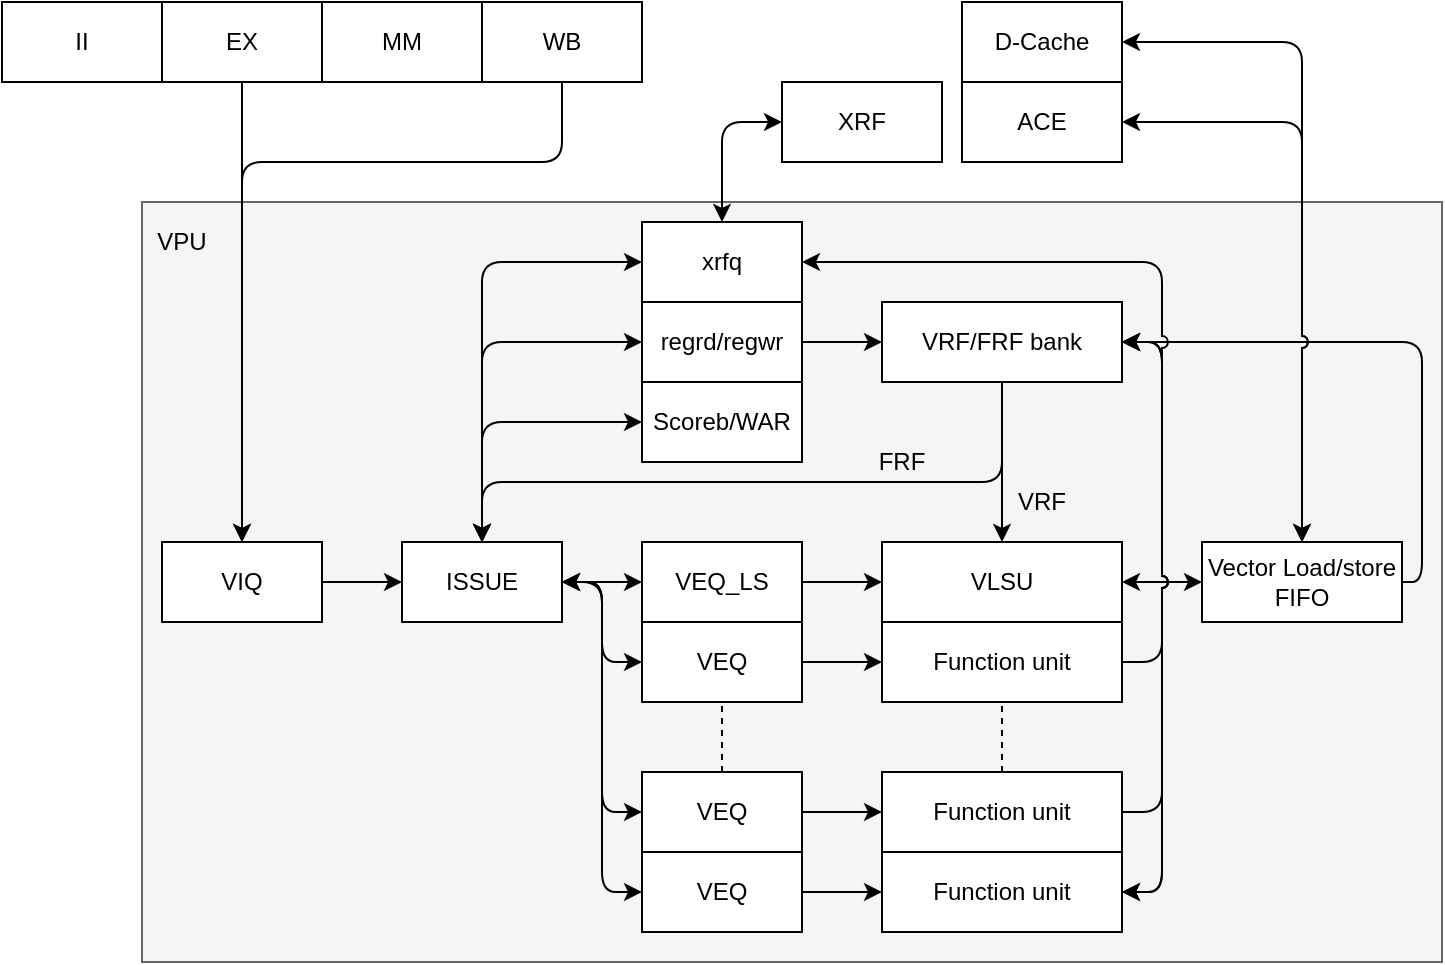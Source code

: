 <mxfile version="13.9.9" type="device"><diagram id="W9K3-x5D-nuAXvY7YuG-" name="第1頁"><mxGraphModel dx="1027" dy="896" grid="1" gridSize="10" guides="1" tooltips="1" connect="1" arrows="1" fold="1" page="1" pageScale="1" pageWidth="827" pageHeight="1169" background="#ffffff" math="0" shadow="0"><root><mxCell id="0"/><mxCell id="1" parent="0"/><mxCell id="xCIXC06bhGJCeAXSdkr0-359" value="" style="rounded=0;whiteSpace=wrap;html=1;fillColor=#f5f5f5;strokeColor=#666666;fontColor=#333333;" parent="1" vertex="1"><mxGeometry x="110" y="300" width="650" height="380" as="geometry"/></mxCell><mxCell id="xCIXC06bhGJCeAXSdkr0-373" style="edgeStyle=orthogonalEdgeStyle;rounded=1;jumpStyle=arc;orthogonalLoop=1;jettySize=auto;html=1;exitX=1;exitY=0.5;exitDx=0;exitDy=0;entryX=0;entryY=0.5;entryDx=0;entryDy=0;startArrow=classic;startFill=1;" parent="1" source="xCIXC06bhGJCeAXSdkr0-147" target="xCIXC06bhGJCeAXSdkr0-367" edge="1"><mxGeometry relative="1" as="geometry"/></mxCell><mxCell id="xCIXC06bhGJCeAXSdkr0-147" value="VLSU" style="rounded=0;whiteSpace=wrap;html=1;" parent="1" vertex="1"><mxGeometry x="480" y="470" width="120" height="40" as="geometry"/></mxCell><mxCell id="xCIXC06bhGJCeAXSdkr0-1" value="II" style="rounded=0;whiteSpace=wrap;html=1;" parent="1" vertex="1"><mxGeometry x="40" y="200" width="80" height="40" as="geometry"/></mxCell><mxCell id="xCIXC06bhGJCeAXSdkr0-2" value="EX" style="rounded=0;whiteSpace=wrap;html=1;" parent="1" vertex="1"><mxGeometry x="120" y="200" width="80" height="40" as="geometry"/></mxCell><mxCell id="xCIXC06bhGJCeAXSdkr0-3" value="MM" style="rounded=0;whiteSpace=wrap;html=1;" parent="1" vertex="1"><mxGeometry x="200" y="200" width="80" height="40" as="geometry"/></mxCell><mxCell id="xCIXC06bhGJCeAXSdkr0-383" style="edgeStyle=orthogonalEdgeStyle;rounded=1;jumpStyle=arc;orthogonalLoop=1;jettySize=auto;html=1;exitX=0.5;exitY=1;exitDx=0;exitDy=0;startArrow=none;startFill=0;" parent="1" source="xCIXC06bhGJCeAXSdkr0-4" edge="1"><mxGeometry relative="1" as="geometry"><mxPoint x="160" y="470.0" as="targetPoint"/><Array as="points"><mxPoint x="320" y="280"/><mxPoint x="160" y="280"/></Array></mxGeometry></mxCell><mxCell id="xCIXC06bhGJCeAXSdkr0-4" value="WB" style="rounded=0;whiteSpace=wrap;html=1;" parent="1" vertex="1"><mxGeometry x="280" y="200" width="80" height="40" as="geometry"/></mxCell><mxCell id="xCIXC06bhGJCeAXSdkr0-11" style="edgeStyle=orthogonalEdgeStyle;rounded=0;orthogonalLoop=1;jettySize=auto;html=1;entryX=0;entryY=0.5;entryDx=0;entryDy=0;" parent="1" source="xCIXC06bhGJCeAXSdkr0-7" target="xCIXC06bhGJCeAXSdkr0-8" edge="1"><mxGeometry relative="1" as="geometry"/></mxCell><mxCell id="xCIXC06bhGJCeAXSdkr0-7" value="VIQ" style="rounded=0;whiteSpace=wrap;html=1;" parent="1" vertex="1"><mxGeometry x="120" y="470" width="80" height="40" as="geometry"/></mxCell><mxCell id="xCIXC06bhGJCeAXSdkr0-327" style="edgeStyle=orthogonalEdgeStyle;rounded=1;jumpStyle=none;orthogonalLoop=1;jettySize=auto;html=1;entryX=0;entryY=0.5;entryDx=0;entryDy=0;startArrow=classic;startFill=1;" parent="1" source="xCIXC06bhGJCeAXSdkr0-8" target="xCIXC06bhGJCeAXSdkr0-250" edge="1"><mxGeometry relative="1" as="geometry"/></mxCell><mxCell id="xCIXC06bhGJCeAXSdkr0-328" style="edgeStyle=orthogonalEdgeStyle;rounded=1;jumpStyle=none;orthogonalLoop=1;jettySize=auto;html=1;entryX=0;entryY=0.5;entryDx=0;entryDy=0;startArrow=classic;startFill=1;" parent="1" source="xCIXC06bhGJCeAXSdkr0-8" target="xCIXC06bhGJCeAXSdkr0-315" edge="1"><mxGeometry relative="1" as="geometry"><Array as="points"><mxPoint x="340" y="490"/><mxPoint x="340" y="605"/></Array></mxGeometry></mxCell><mxCell id="xCIXC06bhGJCeAXSdkr0-363" style="edgeStyle=orthogonalEdgeStyle;rounded=1;jumpStyle=arc;orthogonalLoop=1;jettySize=auto;html=1;exitX=1;exitY=0.5;exitDx=0;exitDy=0;entryX=0;entryY=0.5;entryDx=0;entryDy=0;startArrow=none;startFill=0;" parent="1" source="xCIXC06bhGJCeAXSdkr0-8" target="xCIXC06bhGJCeAXSdkr0-362" edge="1"><mxGeometry relative="1" as="geometry"/></mxCell><mxCell id="xCIXC06bhGJCeAXSdkr0-8" value="ISSUE" style="rounded=0;whiteSpace=wrap;html=1;" parent="1" vertex="1"><mxGeometry x="240" y="470" width="80" height="40" as="geometry"/></mxCell><mxCell id="xCIXC06bhGJCeAXSdkr0-330" style="edgeStyle=orthogonalEdgeStyle;rounded=1;jumpStyle=none;orthogonalLoop=1;jettySize=auto;html=1;entryX=0;entryY=0.5;entryDx=0;entryDy=0;startArrow=none;startFill=0;" parent="1" source="xCIXC06bhGJCeAXSdkr0-12" target="xCIXC06bhGJCeAXSdkr0-147" edge="1"><mxGeometry relative="1" as="geometry"/></mxCell><mxCell id="xCIXC06bhGJCeAXSdkr0-12" value="VEQ_LS" style="rounded=0;whiteSpace=wrap;html=1;" parent="1" vertex="1"><mxGeometry x="360" y="470" width="80" height="40" as="geometry"/></mxCell><mxCell id="xCIXC06bhGJCeAXSdkr0-246" style="edgeStyle=orthogonalEdgeStyle;rounded=1;jumpStyle=arc;orthogonalLoop=1;jettySize=auto;html=1;entryX=0;entryY=0.5;entryDx=0;entryDy=0;" parent="1" source="xCIXC06bhGJCeAXSdkr0-35" target="xCIXC06bhGJCeAXSdkr0-38" edge="1"><mxGeometry relative="1" as="geometry"/></mxCell><mxCell id="xCIXC06bhGJCeAXSdkr0-35" value="regrd/regwr" style="rounded=0;whiteSpace=wrap;html=1;" parent="1" vertex="1"><mxGeometry x="360" y="350" width="80" height="40" as="geometry"/></mxCell><mxCell id="xCIXC06bhGJCeAXSdkr0-380" style="edgeStyle=orthogonalEdgeStyle;rounded=1;jumpStyle=arc;orthogonalLoop=1;jettySize=auto;html=1;exitX=0.5;exitY=0;exitDx=0;exitDy=0;entryX=0;entryY=0.5;entryDx=0;entryDy=0;startArrow=classic;startFill=1;" parent="1" source="xCIXC06bhGJCeAXSdkr0-37" target="xCIXC06bhGJCeAXSdkr0-378" edge="1"><mxGeometry relative="1" as="geometry"/></mxCell><mxCell id="xCIXC06bhGJCeAXSdkr0-37" value="xrfq" style="rounded=0;whiteSpace=wrap;html=1;" parent="1" vertex="1"><mxGeometry x="360" y="310" width="80" height="40" as="geometry"/></mxCell><mxCell id="xCIXC06bhGJCeAXSdkr0-45" value="" style="endArrow=none;startArrow=classic;html=1;entryX=0.5;entryY=1;entryDx=0;entryDy=0;exitX=0.5;exitY=0;exitDx=0;exitDy=0;startFill=1;endFill=0;" parent="1" source="xCIXC06bhGJCeAXSdkr0-7" target="xCIXC06bhGJCeAXSdkr0-2" edge="1"><mxGeometry width="50" height="50" relative="1" as="geometry"><mxPoint x="60" y="410" as="sourcePoint"/><mxPoint x="110" y="360" as="targetPoint"/></mxGeometry></mxCell><mxCell id="xCIXC06bhGJCeAXSdkr0-47" value="" style="endArrow=classic;startArrow=classic;html=1;entryX=0;entryY=0.5;entryDx=0;entryDy=0;exitX=0.5;exitY=0;exitDx=0;exitDy=0;edgeStyle=orthogonalEdgeStyle;" parent="1" source="xCIXC06bhGJCeAXSdkr0-8" target="xCIXC06bhGJCeAXSdkr0-35" edge="1"><mxGeometry width="50" height="50" relative="1" as="geometry"><mxPoint x="290" y="480" as="sourcePoint"/><mxPoint x="344" y="330" as="targetPoint"/></mxGeometry></mxCell><mxCell id="xCIXC06bhGJCeAXSdkr0-49" value="" style="endArrow=classic;startArrow=classic;html=1;entryX=0;entryY=0.5;entryDx=0;entryDy=0;exitX=0.5;exitY=0;exitDx=0;exitDy=0;edgeStyle=orthogonalEdgeStyle;" parent="1" source="xCIXC06bhGJCeAXSdkr0-8" target="xCIXC06bhGJCeAXSdkr0-37" edge="1"><mxGeometry width="50" height="50" relative="1" as="geometry"><mxPoint x="290" y="480" as="sourcePoint"/><mxPoint x="344" y="410" as="targetPoint"/></mxGeometry></mxCell><mxCell id="xCIXC06bhGJCeAXSdkr0-331" style="edgeStyle=orthogonalEdgeStyle;rounded=1;jumpStyle=none;orthogonalLoop=1;jettySize=auto;html=1;entryX=0;entryY=0.5;entryDx=0;entryDy=0;startArrow=none;startFill=0;" parent="1" source="xCIXC06bhGJCeAXSdkr0-250" target="xCIXC06bhGJCeAXSdkr0-314" edge="1"><mxGeometry relative="1" as="geometry"/></mxCell><mxCell id="xCIXC06bhGJCeAXSdkr0-250" value="VEQ" style="rounded=0;whiteSpace=wrap;html=1;" parent="1" vertex="1"><mxGeometry x="360" y="510" width="80" height="40" as="geometry"/></mxCell><mxCell id="xCIXC06bhGJCeAXSdkr0-284" style="edgeStyle=orthogonalEdgeStyle;rounded=1;jumpStyle=arc;orthogonalLoop=1;jettySize=auto;html=1;exitX=0.5;exitY=1;exitDx=0;exitDy=0;entryX=0.5;entryY=0;entryDx=0;entryDy=0;" parent="1" source="xCIXC06bhGJCeAXSdkr0-38" target="xCIXC06bhGJCeAXSdkr0-147" edge="1"><mxGeometry relative="1" as="geometry"/></mxCell><mxCell id="xCIXC06bhGJCeAXSdkr0-354" style="edgeStyle=orthogonalEdgeStyle;rounded=1;jumpStyle=arc;orthogonalLoop=1;jettySize=auto;html=1;entryX=0.5;entryY=0;entryDx=0;entryDy=0;startArrow=none;startFill=0;exitX=0.5;exitY=1;exitDx=0;exitDy=0;" parent="1" source="xCIXC06bhGJCeAXSdkr0-38" target="xCIXC06bhGJCeAXSdkr0-8" edge="1"><mxGeometry relative="1" as="geometry"><Array as="points"><mxPoint x="540" y="440"/><mxPoint x="280" y="440"/></Array></mxGeometry></mxCell><mxCell id="xCIXC06bhGJCeAXSdkr0-38" value="VRF/FRF bank" style="rounded=0;whiteSpace=wrap;html=1;" parent="1" vertex="1"><mxGeometry x="480" y="350" width="120" height="40" as="geometry"/></mxCell><mxCell id="xCIXC06bhGJCeAXSdkr0-279" value="Scoreb/WAR" style="rounded=0;whiteSpace=wrap;html=1;" parent="1" vertex="1"><mxGeometry x="360" y="390" width="80" height="40" as="geometry"/></mxCell><mxCell id="xCIXC06bhGJCeAXSdkr0-280" value="" style="endArrow=classic;startArrow=classic;html=1;entryX=0;entryY=0.5;entryDx=0;entryDy=0;exitX=0.5;exitY=0;exitDx=0;exitDy=0;edgeStyle=orthogonalEdgeStyle;" parent="1" source="xCIXC06bhGJCeAXSdkr0-8" target="xCIXC06bhGJCeAXSdkr0-279" edge="1"><mxGeometry width="50" height="50" relative="1" as="geometry"><mxPoint x="290" y="480" as="sourcePoint"/><mxPoint x="360" y="420" as="targetPoint"/></mxGeometry></mxCell><mxCell id="xCIXC06bhGJCeAXSdkr0-304" value="" style="endArrow=classic;startArrow=classic;html=1;edgeStyle=orthogonalEdgeStyle;exitX=1;exitY=0.5;exitDx=0;exitDy=0;entryX=0;entryY=0.5;entryDx=0;entryDy=0;" parent="1" source="xCIXC06bhGJCeAXSdkr0-8" target="xCIXC06bhGJCeAXSdkr0-12" edge="1"><mxGeometry width="50" height="50" relative="1" as="geometry"><mxPoint x="320" y="494" as="sourcePoint"/><mxPoint x="350" y="490" as="targetPoint"/></mxGeometry></mxCell><mxCell id="xCIXC06bhGJCeAXSdkr0-352" style="edgeStyle=orthogonalEdgeStyle;rounded=1;jumpStyle=arc;orthogonalLoop=1;jettySize=auto;html=1;exitX=1;exitY=0.5;exitDx=0;exitDy=0;entryX=1;entryY=0.5;entryDx=0;entryDy=0;startArrow=none;startFill=0;" parent="1" source="xCIXC06bhGJCeAXSdkr0-314" target="xCIXC06bhGJCeAXSdkr0-38" edge="1"><mxGeometry relative="1" as="geometry"/></mxCell><mxCell id="xCIXC06bhGJCeAXSdkr0-314" value="Function unit" style="rounded=0;whiteSpace=wrap;html=1;" parent="1" vertex="1"><mxGeometry x="480" y="510" width="120" height="40" as="geometry"/></mxCell><mxCell id="xCIXC06bhGJCeAXSdkr0-332" style="edgeStyle=orthogonalEdgeStyle;rounded=1;jumpStyle=none;orthogonalLoop=1;jettySize=auto;html=1;entryX=0;entryY=0.5;entryDx=0;entryDy=0;startArrow=none;startFill=0;" parent="1" source="xCIXC06bhGJCeAXSdkr0-315" target="xCIXC06bhGJCeAXSdkr0-317" edge="1"><mxGeometry relative="1" as="geometry"/></mxCell><mxCell id="xCIXC06bhGJCeAXSdkr0-315" value="VEQ" style="rounded=0;whiteSpace=wrap;html=1;" parent="1" vertex="1"><mxGeometry x="360" y="585" width="80" height="40" as="geometry"/></mxCell><mxCell id="xCIXC06bhGJCeAXSdkr0-353" style="edgeStyle=orthogonalEdgeStyle;rounded=1;jumpStyle=arc;orthogonalLoop=1;jettySize=auto;html=1;exitX=1;exitY=0.5;exitDx=0;exitDy=0;entryX=1;entryY=0.5;entryDx=0;entryDy=0;startArrow=none;startFill=0;" parent="1" source="xCIXC06bhGJCeAXSdkr0-317" target="xCIXC06bhGJCeAXSdkr0-38" edge="1"><mxGeometry relative="1" as="geometry"/></mxCell><mxCell id="xCIXC06bhGJCeAXSdkr0-317" value="Function unit" style="rounded=0;whiteSpace=wrap;html=1;" parent="1" vertex="1"><mxGeometry x="480" y="585" width="120" height="40" as="geometry"/></mxCell><mxCell id="xCIXC06bhGJCeAXSdkr0-326" value="" style="endArrow=none;dashed=1;html=1;entryX=0.5;entryY=1;entryDx=0;entryDy=0;exitX=0.5;exitY=0;exitDx=0;exitDy=0;" parent="1" source="xCIXC06bhGJCeAXSdkr0-315" target="xCIXC06bhGJCeAXSdkr0-250" edge="1"><mxGeometry width="50" height="50" relative="1" as="geometry"><mxPoint x="370" y="600" as="sourcePoint"/><mxPoint x="420" y="550" as="targetPoint"/></mxGeometry></mxCell><mxCell id="xCIXC06bhGJCeAXSdkr0-329" value="" style="endArrow=none;dashed=1;html=1;entryX=0.5;entryY=1;entryDx=0;entryDy=0;exitX=0.5;exitY=0;exitDx=0;exitDy=0;" parent="1" source="xCIXC06bhGJCeAXSdkr0-317" target="xCIXC06bhGJCeAXSdkr0-314" edge="1"><mxGeometry width="50" height="50" relative="1" as="geometry"><mxPoint x="410" y="595" as="sourcePoint"/><mxPoint x="410" y="560" as="targetPoint"/></mxGeometry></mxCell><mxCell id="xCIXC06bhGJCeAXSdkr0-355" value="FRF" style="text;html=1;strokeColor=none;fillColor=none;align=center;verticalAlign=middle;whiteSpace=wrap;rounded=0;" parent="1" vertex="1"><mxGeometry x="470" y="420" width="40" height="20" as="geometry"/></mxCell><mxCell id="xCIXC06bhGJCeAXSdkr0-356" value="VRF" style="text;html=1;strokeColor=none;fillColor=none;align=center;verticalAlign=middle;whiteSpace=wrap;rounded=0;" parent="1" vertex="1"><mxGeometry x="540" y="440" width="40" height="20" as="geometry"/></mxCell><mxCell id="xCIXC06bhGJCeAXSdkr0-361" value="VPU" style="text;html=1;strokeColor=none;fillColor=none;align=center;verticalAlign=middle;whiteSpace=wrap;rounded=0;" parent="1" vertex="1"><mxGeometry x="110" y="310" width="40" height="20" as="geometry"/></mxCell><mxCell id="xCIXC06bhGJCeAXSdkr0-365" style="edgeStyle=orthogonalEdgeStyle;rounded=1;jumpStyle=arc;orthogonalLoop=1;jettySize=auto;html=1;entryX=0;entryY=0.5;entryDx=0;entryDy=0;startArrow=none;startFill=0;" parent="1" source="xCIXC06bhGJCeAXSdkr0-362" target="xCIXC06bhGJCeAXSdkr0-364" edge="1"><mxGeometry relative="1" as="geometry"/></mxCell><mxCell id="xCIXC06bhGJCeAXSdkr0-362" value="VEQ" style="rounded=0;whiteSpace=wrap;html=1;" parent="1" vertex="1"><mxGeometry x="360" y="625" width="80" height="40" as="geometry"/></mxCell><mxCell id="xCIXC06bhGJCeAXSdkr0-366" style="edgeStyle=orthogonalEdgeStyle;rounded=1;jumpStyle=arc;orthogonalLoop=1;jettySize=auto;html=1;entryX=1;entryY=0.5;entryDx=0;entryDy=0;startArrow=none;startFill=0;exitX=1;exitY=0.5;exitDx=0;exitDy=0;" parent="1" source="xCIXC06bhGJCeAXSdkr0-367" target="xCIXC06bhGJCeAXSdkr0-38" edge="1"><mxGeometry relative="1" as="geometry"><Array as="points"><mxPoint x="750" y="490"/><mxPoint x="750" y="370"/></Array></mxGeometry></mxCell><mxCell id="xCIXC06bhGJCeAXSdkr0-375" style="edgeStyle=orthogonalEdgeStyle;rounded=1;jumpStyle=arc;orthogonalLoop=1;jettySize=auto;html=1;entryX=1;entryY=0.5;entryDx=0;entryDy=0;startArrow=classic;startFill=1;" parent="1" source="xCIXC06bhGJCeAXSdkr0-364" target="xCIXC06bhGJCeAXSdkr0-38" edge="1"><mxGeometry relative="1" as="geometry"><Array as="points"><mxPoint x="620" y="645"/><mxPoint x="620" y="370"/></Array></mxGeometry></mxCell><mxCell id="xCIXC06bhGJCeAXSdkr0-376" style="edgeStyle=orthogonalEdgeStyle;rounded=1;jumpStyle=arc;orthogonalLoop=1;jettySize=auto;html=1;entryX=1;entryY=0.5;entryDx=0;entryDy=0;startArrow=classic;startFill=1;" parent="1" source="xCIXC06bhGJCeAXSdkr0-364" target="xCIXC06bhGJCeAXSdkr0-37" edge="1"><mxGeometry relative="1" as="geometry"><Array as="points"><mxPoint x="620" y="645"/><mxPoint x="620" y="330"/></Array></mxGeometry></mxCell><mxCell id="xCIXC06bhGJCeAXSdkr0-364" value="Function unit" style="rounded=0;whiteSpace=wrap;html=1;" parent="1" vertex="1"><mxGeometry x="480" y="625" width="120" height="40" as="geometry"/></mxCell><mxCell id="xCIXC06bhGJCeAXSdkr0-374" style="edgeStyle=orthogonalEdgeStyle;rounded=1;jumpStyle=arc;orthogonalLoop=1;jettySize=auto;html=1;entryX=1;entryY=0.5;entryDx=0;entryDy=0;startArrow=classic;startFill=1;" parent="1" source="xCIXC06bhGJCeAXSdkr0-367" target="xCIXC06bhGJCeAXSdkr0-370" edge="1"><mxGeometry relative="1" as="geometry"><Array as="points"><mxPoint x="690" y="220"/></Array></mxGeometry></mxCell><mxCell id="xCIXC06bhGJCeAXSdkr0-367" value="Vector Load/store FIFO" style="rounded=0;whiteSpace=wrap;html=1;" parent="1" vertex="1"><mxGeometry x="640" y="470" width="100" height="40" as="geometry"/></mxCell><mxCell id="xCIXC06bhGJCeAXSdkr0-369" value="ACE" style="rounded=0;whiteSpace=wrap;html=1;" parent="1" vertex="1"><mxGeometry x="520" y="240" width="80" height="40" as="geometry"/></mxCell><mxCell id="xCIXC06bhGJCeAXSdkr0-370" value="D-Cache" style="rounded=0;whiteSpace=wrap;html=1;" parent="1" vertex="1"><mxGeometry x="520" y="200" width="80" height="40" as="geometry"/></mxCell><mxCell id="xCIXC06bhGJCeAXSdkr0-378" value="XRF" style="rounded=0;whiteSpace=wrap;html=1;" parent="1" vertex="1"><mxGeometry x="430" y="240" width="80" height="40" as="geometry"/></mxCell><mxCell id="xCIXC06bhGJCeAXSdkr0-379" style="edgeStyle=orthogonalEdgeStyle;rounded=1;jumpStyle=arc;orthogonalLoop=1;jettySize=auto;html=1;exitX=0.5;exitY=0;exitDx=0;exitDy=0;entryX=1;entryY=0.5;entryDx=0;entryDy=0;startArrow=classic;startFill=1;" parent="1" source="xCIXC06bhGJCeAXSdkr0-367" target="xCIXC06bhGJCeAXSdkr0-369" edge="1"><mxGeometry relative="1" as="geometry"><mxPoint x="690" y="470.0" as="sourcePoint"/><mxPoint x="520" y="260" as="targetPoint"/></mxGeometry></mxCell></root></mxGraphModel></diagram></mxfile>